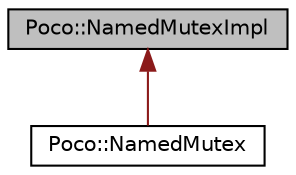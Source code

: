digraph "Poco::NamedMutexImpl"
{
 // LATEX_PDF_SIZE
  edge [fontname="Helvetica",fontsize="10",labelfontname="Helvetica",labelfontsize="10"];
  node [fontname="Helvetica",fontsize="10",shape=record];
  Node1 [label="Poco::NamedMutexImpl",height=0.2,width=0.4,color="black", fillcolor="grey75", style="filled", fontcolor="black",tooltip=" "];
  Node1 -> Node2 [dir="back",color="firebrick4",fontsize="10",style="solid"];
  Node2 [label="Poco::NamedMutex",height=0.2,width=0.4,color="black", fillcolor="white", style="filled",URL="$classPoco_1_1NamedMutex.html",tooltip=" "];
}
